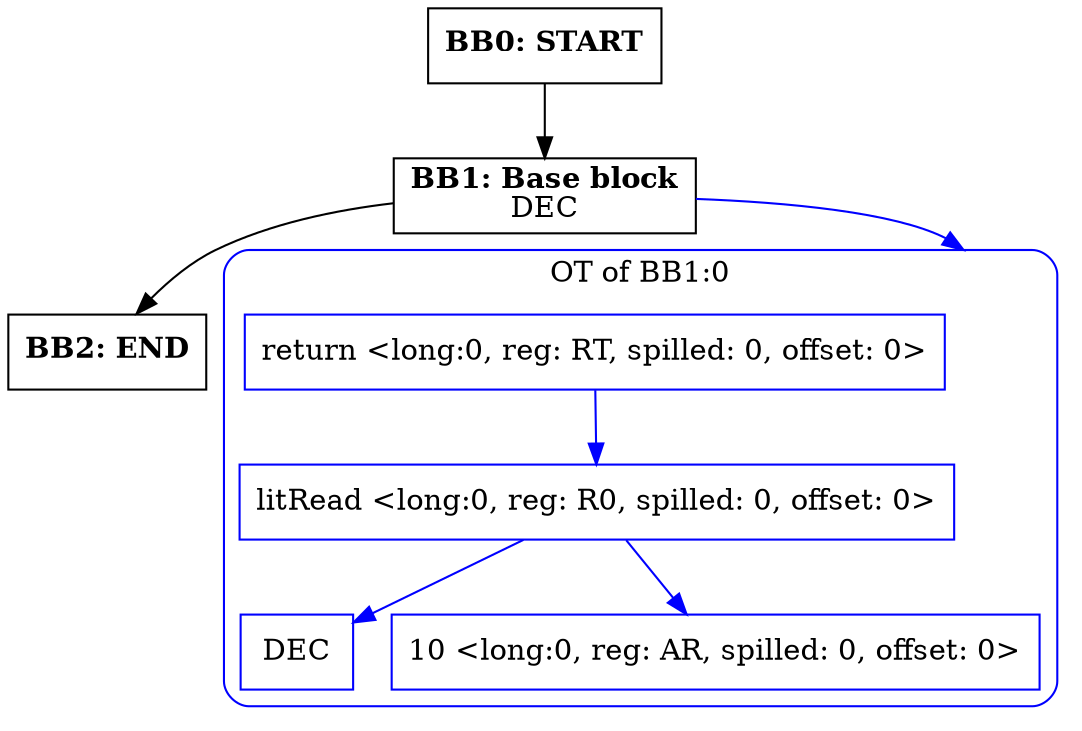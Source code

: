 digraph CFG {
    compound=true;
    graph [splines=true];
    node [shape=rectangle];

    BB2 [label=<<B>BB2: END</B><BR ALIGN="CENTER"/>>];
    BB1 [label=<<B>BB1: Base block</B><BR ALIGN="CENTER"/>DEC<BR ALIGN="CENTER"/>>];
    subgraph cluster_instruction0 {
        label = "OT of BB1:0";
        style=rounded;
        color=blue;
        entry0 [shape=point, style=invis];
        node0 [label="return <long:0, reg: RT, spilled: 0, offset: 0>", color=blue];
        node1 [label="litRead <long:0, reg: R0, spilled: 0, offset: 0>", color=blue];
        node2 [label="DEC", color=blue];
        node1 -> node2[color=blue];
        node3 [label="10 <long:0, reg: AR, spilled: 0, offset: 0>", color=blue];
        node1 -> node3[color=blue];
        node0 -> node1[color=blue];
    }
    BB1 -> entry0 [lhead=cluster_instruction0, color=blue];
    BB0 [label=<<B>BB0: START</B><BR ALIGN="CENTER"/>>];

    BB1 -> BB2;
    BB0 -> BB1;
}
